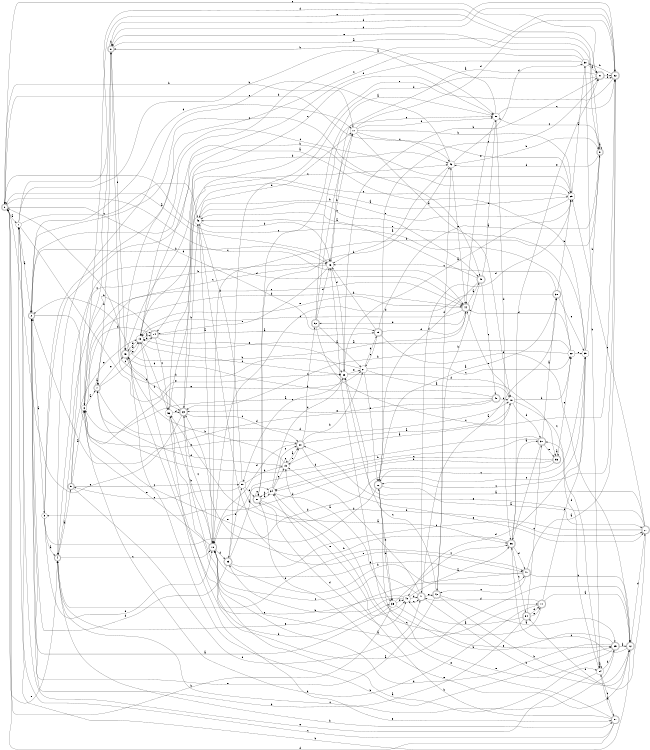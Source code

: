 digraph n47_1 {
__start0 [label="" shape="none"];

rankdir=LR;
size="8,5";

s0 [style="rounded,filled", color="black", fillcolor="white" shape="doublecircle", label="0"];
s1 [style="filled", color="black", fillcolor="white" shape="circle", label="1"];
s2 [style="rounded,filled", color="black", fillcolor="white" shape="doublecircle", label="2"];
s3 [style="filled", color="black", fillcolor="white" shape="circle", label="3"];
s4 [style="rounded,filled", color="black", fillcolor="white" shape="doublecircle", label="4"];
s5 [style="rounded,filled", color="black", fillcolor="white" shape="doublecircle", label="5"];
s6 [style="filled", color="black", fillcolor="white" shape="circle", label="6"];
s7 [style="rounded,filled", color="black", fillcolor="white" shape="doublecircle", label="7"];
s8 [style="rounded,filled", color="black", fillcolor="white" shape="doublecircle", label="8"];
s9 [style="rounded,filled", color="black", fillcolor="white" shape="doublecircle", label="9"];
s10 [style="rounded,filled", color="black", fillcolor="white" shape="doublecircle", label="10"];
s11 [style="rounded,filled", color="black", fillcolor="white" shape="doublecircle", label="11"];
s12 [style="rounded,filled", color="black", fillcolor="white" shape="doublecircle", label="12"];
s13 [style="filled", color="black", fillcolor="white" shape="circle", label="13"];
s14 [style="rounded,filled", color="black", fillcolor="white" shape="doublecircle", label="14"];
s15 [style="rounded,filled", color="black", fillcolor="white" shape="doublecircle", label="15"];
s16 [style="filled", color="black", fillcolor="white" shape="circle", label="16"];
s17 [style="filled", color="black", fillcolor="white" shape="circle", label="17"];
s18 [style="filled", color="black", fillcolor="white" shape="circle", label="18"];
s19 [style="filled", color="black", fillcolor="white" shape="circle", label="19"];
s20 [style="rounded,filled", color="black", fillcolor="white" shape="doublecircle", label="20"];
s21 [style="filled", color="black", fillcolor="white" shape="circle", label="21"];
s22 [style="filled", color="black", fillcolor="white" shape="circle", label="22"];
s23 [style="rounded,filled", color="black", fillcolor="white" shape="doublecircle", label="23"];
s24 [style="filled", color="black", fillcolor="white" shape="circle", label="24"];
s25 [style="rounded,filled", color="black", fillcolor="white" shape="doublecircle", label="25"];
s26 [style="rounded,filled", color="black", fillcolor="white" shape="doublecircle", label="26"];
s27 [style="rounded,filled", color="black", fillcolor="white" shape="doublecircle", label="27"];
s28 [style="filled", color="black", fillcolor="white" shape="circle", label="28"];
s29 [style="filled", color="black", fillcolor="white" shape="circle", label="29"];
s30 [style="filled", color="black", fillcolor="white" shape="circle", label="30"];
s31 [style="rounded,filled", color="black", fillcolor="white" shape="doublecircle", label="31"];
s32 [style="rounded,filled", color="black", fillcolor="white" shape="doublecircle", label="32"];
s33 [style="rounded,filled", color="black", fillcolor="white" shape="doublecircle", label="33"];
s34 [style="filled", color="black", fillcolor="white" shape="circle", label="34"];
s35 [style="filled", color="black", fillcolor="white" shape="circle", label="35"];
s36 [style="rounded,filled", color="black", fillcolor="white" shape="doublecircle", label="36"];
s37 [style="rounded,filled", color="black", fillcolor="white" shape="doublecircle", label="37"];
s38 [style="rounded,filled", color="black", fillcolor="white" shape="doublecircle", label="38"];
s39 [style="filled", color="black", fillcolor="white" shape="circle", label="39"];
s40 [style="filled", color="black", fillcolor="white" shape="circle", label="40"];
s41 [style="rounded,filled", color="black", fillcolor="white" shape="doublecircle", label="41"];
s42 [style="rounded,filled", color="black", fillcolor="white" shape="doublecircle", label="42"];
s43 [style="filled", color="black", fillcolor="white" shape="circle", label="43"];
s44 [style="rounded,filled", color="black", fillcolor="white" shape="doublecircle", label="44"];
s45 [style="rounded,filled", color="black", fillcolor="white" shape="doublecircle", label="45"];
s46 [style="filled", color="black", fillcolor="white" shape="circle", label="46"];
s47 [style="rounded,filled", color="black", fillcolor="white" shape="doublecircle", label="47"];
s48 [style="rounded,filled", color="black", fillcolor="white" shape="doublecircle", label="48"];
s49 [style="rounded,filled", color="black", fillcolor="white" shape="doublecircle", label="49"];
s50 [style="filled", color="black", fillcolor="white" shape="circle", label="50"];
s51 [style="rounded,filled", color="black", fillcolor="white" shape="doublecircle", label="51"];
s52 [style="rounded,filled", color="black", fillcolor="white" shape="doublecircle", label="52"];
s53 [style="rounded,filled", color="black", fillcolor="white" shape="doublecircle", label="53"];
s54 [style="rounded,filled", color="black", fillcolor="white" shape="doublecircle", label="54"];
s55 [style="filled", color="black", fillcolor="white" shape="circle", label="55"];
s56 [style="filled", color="black", fillcolor="white" shape="circle", label="56"];
s57 [style="rounded,filled", color="black", fillcolor="white" shape="doublecircle", label="57"];
s0 -> s1 [label="a"];
s0 -> s17 [label="b"];
s0 -> s44 [label="c"];
s0 -> s15 [label="d"];
s0 -> s4 [label="e"];
s1 -> s2 [label="a"];
s1 -> s50 [label="b"];
s1 -> s46 [label="c"];
s1 -> s31 [label="d"];
s1 -> s28 [label="e"];
s2 -> s3 [label="a"];
s2 -> s16 [label="b"];
s2 -> s45 [label="c"];
s2 -> s17 [label="d"];
s2 -> s21 [label="e"];
s3 -> s4 [label="a"];
s3 -> s29 [label="b"];
s3 -> s29 [label="c"];
s3 -> s39 [label="d"];
s3 -> s10 [label="e"];
s4 -> s5 [label="a"];
s4 -> s57 [label="b"];
s4 -> s10 [label="c"];
s4 -> s44 [label="d"];
s4 -> s47 [label="e"];
s5 -> s6 [label="a"];
s5 -> s16 [label="b"];
s5 -> s55 [label="c"];
s5 -> s41 [label="d"];
s5 -> s13 [label="e"];
s6 -> s7 [label="a"];
s6 -> s44 [label="b"];
s6 -> s44 [label="c"];
s6 -> s14 [label="d"];
s6 -> s20 [label="e"];
s7 -> s7 [label="a"];
s7 -> s8 [label="b"];
s7 -> s14 [label="c"];
s7 -> s18 [label="d"];
s7 -> s49 [label="e"];
s8 -> s9 [label="a"];
s8 -> s8 [label="b"];
s8 -> s6 [label="c"];
s8 -> s32 [label="d"];
s8 -> s49 [label="e"];
s9 -> s9 [label="a"];
s9 -> s10 [label="b"];
s9 -> s50 [label="c"];
s9 -> s43 [label="d"];
s9 -> s6 [label="e"];
s10 -> s11 [label="a"];
s10 -> s56 [label="b"];
s10 -> s23 [label="c"];
s10 -> s33 [label="d"];
s10 -> s6 [label="e"];
s11 -> s12 [label="a"];
s11 -> s6 [label="b"];
s11 -> s34 [label="c"];
s11 -> s41 [label="d"];
s11 -> s39 [label="e"];
s12 -> s13 [label="a"];
s12 -> s1 [label="b"];
s12 -> s36 [label="c"];
s12 -> s27 [label="d"];
s12 -> s51 [label="e"];
s13 -> s14 [label="a"];
s13 -> s43 [label="b"];
s13 -> s28 [label="c"];
s13 -> s56 [label="d"];
s13 -> s49 [label="e"];
s14 -> s15 [label="a"];
s14 -> s4 [label="b"];
s14 -> s56 [label="c"];
s14 -> s13 [label="d"];
s14 -> s28 [label="e"];
s15 -> s9 [label="a"];
s15 -> s16 [label="b"];
s15 -> s21 [label="c"];
s15 -> s44 [label="d"];
s15 -> s12 [label="e"];
s16 -> s0 [label="a"];
s16 -> s17 [label="b"];
s16 -> s7 [label="c"];
s16 -> s28 [label="d"];
s16 -> s14 [label="e"];
s17 -> s18 [label="a"];
s17 -> s29 [label="b"];
s17 -> s43 [label="c"];
s17 -> s32 [label="d"];
s17 -> s50 [label="e"];
s18 -> s19 [label="a"];
s18 -> s22 [label="b"];
s18 -> s24 [label="c"];
s18 -> s37 [label="d"];
s18 -> s44 [label="e"];
s19 -> s20 [label="a"];
s19 -> s49 [label="b"];
s19 -> s19 [label="c"];
s19 -> s7 [label="d"];
s19 -> s20 [label="e"];
s20 -> s18 [label="a"];
s20 -> s21 [label="b"];
s20 -> s52 [label="c"];
s20 -> s10 [label="d"];
s20 -> s27 [label="e"];
s21 -> s18 [label="a"];
s21 -> s0 [label="b"];
s21 -> s22 [label="c"];
s21 -> s15 [label="d"];
s21 -> s26 [label="e"];
s22 -> s13 [label="a"];
s22 -> s23 [label="b"];
s22 -> s0 [label="c"];
s22 -> s44 [label="d"];
s22 -> s39 [label="e"];
s23 -> s24 [label="a"];
s23 -> s46 [label="b"];
s23 -> s20 [label="c"];
s23 -> s8 [label="d"];
s23 -> s0 [label="e"];
s24 -> s24 [label="a"];
s24 -> s25 [label="b"];
s24 -> s57 [label="c"];
s24 -> s37 [label="d"];
s24 -> s1 [label="e"];
s25 -> s12 [label="a"];
s25 -> s16 [label="b"];
s25 -> s4 [label="c"];
s25 -> s10 [label="d"];
s25 -> s26 [label="e"];
s26 -> s27 [label="a"];
s26 -> s35 [label="b"];
s26 -> s31 [label="c"];
s26 -> s35 [label="d"];
s26 -> s6 [label="e"];
s27 -> s28 [label="a"];
s27 -> s56 [label="b"];
s27 -> s29 [label="c"];
s27 -> s54 [label="d"];
s27 -> s20 [label="e"];
s28 -> s29 [label="a"];
s28 -> s31 [label="b"];
s28 -> s55 [label="c"];
s28 -> s53 [label="d"];
s28 -> s21 [label="e"];
s29 -> s30 [label="a"];
s29 -> s0 [label="b"];
s29 -> s14 [label="c"];
s29 -> s41 [label="d"];
s29 -> s46 [label="e"];
s30 -> s31 [label="a"];
s30 -> s24 [label="b"];
s30 -> s49 [label="c"];
s30 -> s13 [label="d"];
s30 -> s8 [label="e"];
s31 -> s16 [label="a"];
s31 -> s32 [label="b"];
s31 -> s32 [label="c"];
s31 -> s33 [label="d"];
s31 -> s0 [label="e"];
s32 -> s13 [label="a"];
s32 -> s30 [label="b"];
s32 -> s26 [label="c"];
s32 -> s8 [label="d"];
s32 -> s23 [label="e"];
s33 -> s34 [label="a"];
s33 -> s47 [label="b"];
s33 -> s27 [label="c"];
s33 -> s2 [label="d"];
s33 -> s55 [label="e"];
s34 -> s35 [label="a"];
s34 -> s51 [label="b"];
s34 -> s20 [label="c"];
s34 -> s28 [label="d"];
s34 -> s19 [label="e"];
s35 -> s2 [label="a"];
s35 -> s0 [label="b"];
s35 -> s36 [label="c"];
s35 -> s40 [label="d"];
s35 -> s25 [label="e"];
s36 -> s37 [label="a"];
s36 -> s23 [label="b"];
s36 -> s54 [label="c"];
s36 -> s47 [label="d"];
s36 -> s31 [label="e"];
s37 -> s38 [label="a"];
s37 -> s10 [label="b"];
s37 -> s36 [label="c"];
s37 -> s7 [label="d"];
s37 -> s53 [label="e"];
s38 -> s26 [label="a"];
s38 -> s29 [label="b"];
s38 -> s16 [label="c"];
s38 -> s10 [label="d"];
s38 -> s39 [label="e"];
s39 -> s2 [label="a"];
s39 -> s9 [label="b"];
s39 -> s26 [label="c"];
s39 -> s40 [label="d"];
s39 -> s46 [label="e"];
s40 -> s36 [label="a"];
s40 -> s33 [label="b"];
s40 -> s41 [label="c"];
s40 -> s41 [label="d"];
s40 -> s49 [label="e"];
s41 -> s38 [label="a"];
s41 -> s12 [label="b"];
s41 -> s10 [label="c"];
s41 -> s19 [label="d"];
s41 -> s42 [label="e"];
s42 -> s25 [label="a"];
s42 -> s12 [label="b"];
s42 -> s28 [label="c"];
s42 -> s43 [label="d"];
s42 -> s2 [label="e"];
s43 -> s16 [label="a"];
s43 -> s9 [label="b"];
s43 -> s4 [label="c"];
s43 -> s30 [label="d"];
s43 -> s44 [label="e"];
s44 -> s45 [label="a"];
s44 -> s2 [label="b"];
s44 -> s13 [label="c"];
s44 -> s52 [label="d"];
s44 -> s13 [label="e"];
s45 -> s46 [label="a"];
s45 -> s42 [label="b"];
s45 -> s48 [label="c"];
s45 -> s26 [label="d"];
s45 -> s50 [label="e"];
s46 -> s10 [label="a"];
s46 -> s16 [label="b"];
s46 -> s45 [label="c"];
s46 -> s17 [label="d"];
s46 -> s47 [label="e"];
s47 -> s32 [label="a"];
s47 -> s12 [label="b"];
s47 -> s42 [label="c"];
s47 -> s10 [label="d"];
s47 -> s4 [label="e"];
s48 -> s6 [label="a"];
s48 -> s49 [label="b"];
s48 -> s18 [label="c"];
s48 -> s2 [label="d"];
s48 -> s23 [label="e"];
s49 -> s13 [label="a"];
s49 -> s25 [label="b"];
s49 -> s50 [label="c"];
s49 -> s23 [label="d"];
s49 -> s13 [label="e"];
s50 -> s51 [label="a"];
s50 -> s8 [label="b"];
s50 -> s32 [label="c"];
s50 -> s36 [label="d"];
s50 -> s44 [label="e"];
s51 -> s34 [label="a"];
s51 -> s43 [label="b"];
s51 -> s51 [label="c"];
s51 -> s40 [label="d"];
s51 -> s40 [label="e"];
s52 -> s21 [label="a"];
s52 -> s17 [label="b"];
s52 -> s32 [label="c"];
s52 -> s16 [label="d"];
s52 -> s50 [label="e"];
s53 -> s53 [label="a"];
s53 -> s34 [label="b"];
s53 -> s34 [label="c"];
s53 -> s3 [label="d"];
s53 -> s22 [label="e"];
s54 -> s40 [label="a"];
s54 -> s2 [label="b"];
s54 -> s37 [label="c"];
s54 -> s11 [label="d"];
s54 -> s11 [label="e"];
s55 -> s36 [label="a"];
s55 -> s19 [label="b"];
s55 -> s5 [label="c"];
s55 -> s46 [label="d"];
s55 -> s51 [label="e"];
s56 -> s29 [label="a"];
s56 -> s35 [label="b"];
s56 -> s43 [label="c"];
s56 -> s23 [label="d"];
s56 -> s57 [label="e"];
s57 -> s24 [label="a"];
s57 -> s34 [label="b"];
s57 -> s1 [label="c"];
s57 -> s0 [label="d"];
s57 -> s19 [label="e"];

}